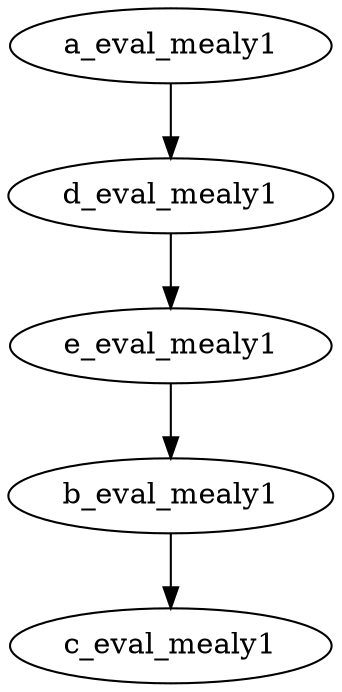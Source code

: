 digraph process_order {
a_eval_mealy1 -> d_eval_mealy1
d_eval_mealy1 -> e_eval_mealy1
e_eval_mealy1 -> b_eval_mealy1
b_eval_mealy1 -> c_eval_mealy1
}
